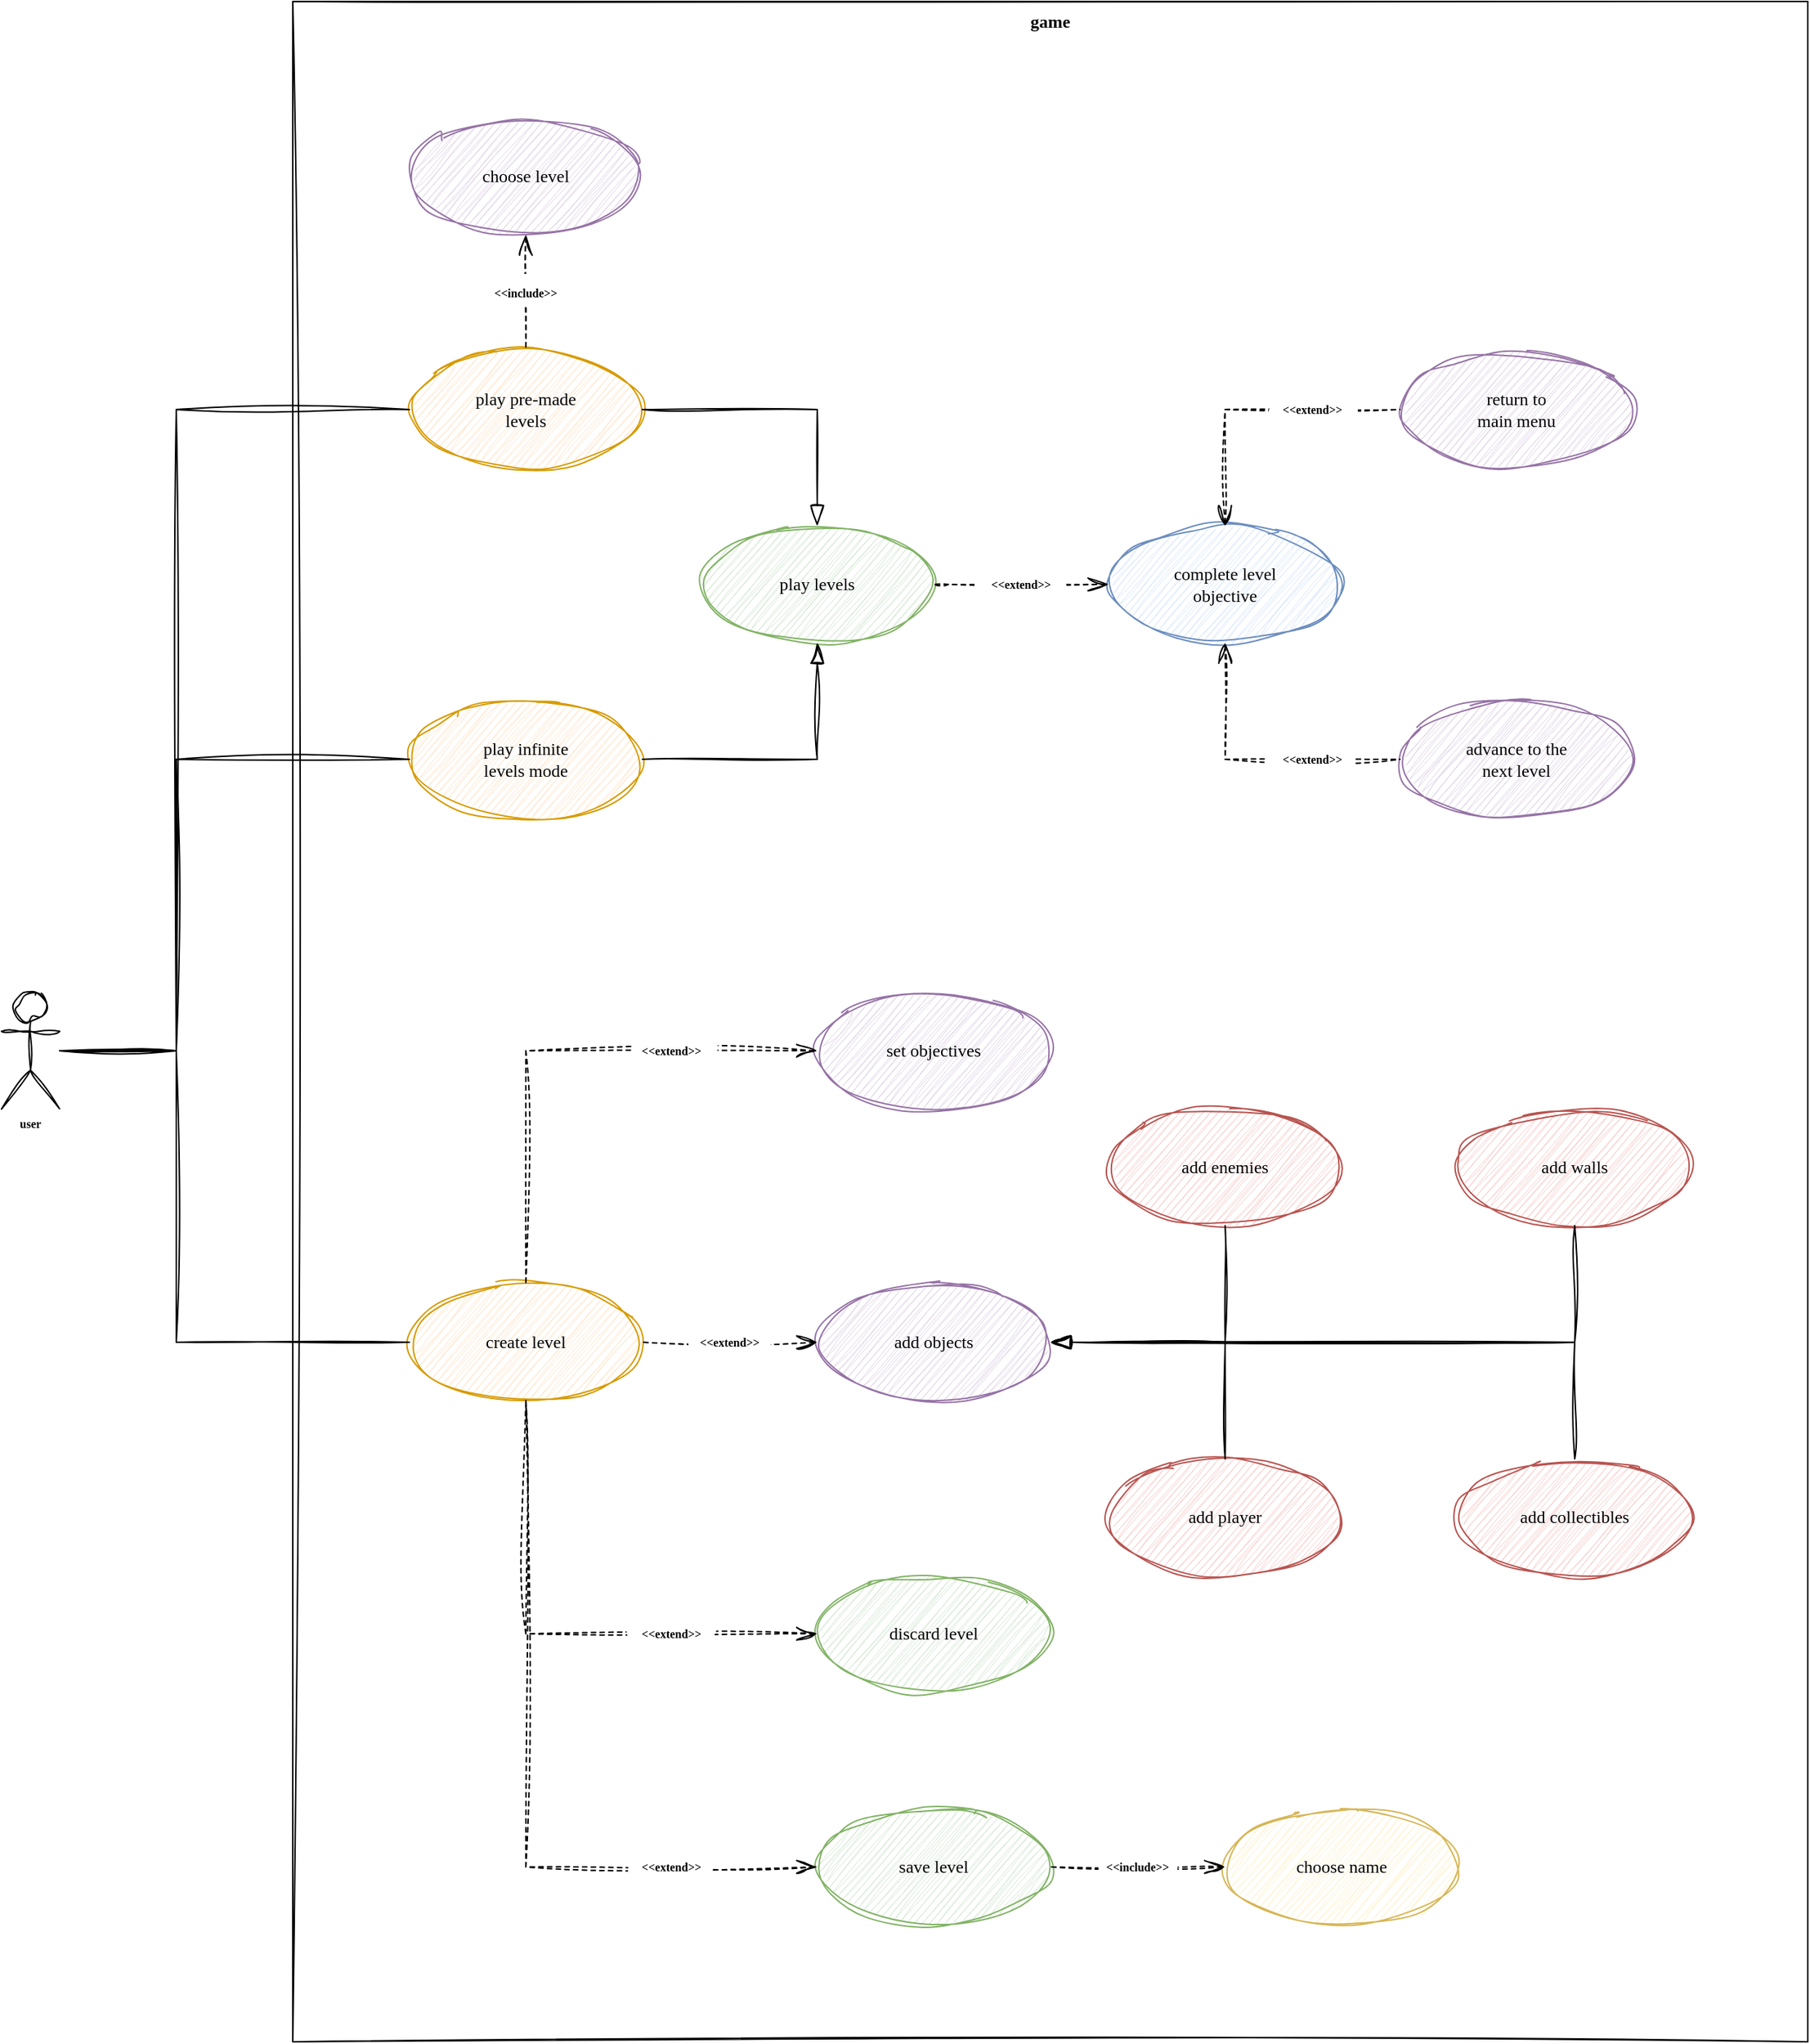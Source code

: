 <mxfile version="24.7.17">
  <diagram name="Page-1" id="R-d1fh87zOc-NFKboOmQ">
    <mxGraphModel dx="2163" dy="1599" grid="1" gridSize="10" guides="0" tooltips="1" connect="1" arrows="1" fold="1" page="0" pageScale="1" pageWidth="850" pageHeight="1100" math="0" shadow="0">
      <root>
        <mxCell id="0" />
        <mxCell id="1" parent="0" />
        <mxCell id="SVPrrkfXlxwS3d5fpkM8-1" value="&lt;b&gt;game&lt;/b&gt;" style="html=1;dropTarget=0;whiteSpace=wrap;fillColor=none;fontFamily=Source Sans Pro;verticalAlign=top;fillStyle=hatch;sketch=1;curveFitting=1;jiggle=2;" parent="1" vertex="1">
          <mxGeometry x="1160" y="80" width="1040" height="1400" as="geometry" />
        </mxCell>
        <mxCell id="SVPrrkfXlxwS3d5fpkM8-55" value="" style="shape=umlActor;verticalLabelPosition=bottom;verticalAlign=top;html=1;outlineConnect=0;fontFamily=Source Sans Pro;sketch=1;curveFitting=1;jiggle=2;" parent="1" vertex="1">
          <mxGeometry x="960" y="760" width="40" height="80" as="geometry" />
        </mxCell>
        <mxCell id="SVPrrkfXlxwS3d5fpkM8-56" value="play levels" style="ellipse;whiteSpace=wrap;fillColor=#d5e8d4;fontFamily=Source Code Pro;html=1;strokeColor=#82b366;sketch=1;curveFitting=1;jiggle=2;" parent="1" vertex="1">
          <mxGeometry x="1440" y="440" width="160" height="80" as="geometry" />
        </mxCell>
        <mxCell id="SVPrrkfXlxwS3d5fpkM8-57" value="&lt;div&gt;play pre-made&lt;/div&gt;&lt;div&gt;levels&lt;/div&gt;" style="ellipse;whiteSpace=wrap;fillColor=#ffe6cc;fontFamily=Source Code Pro;html=1;strokeColor=#d79b00;sketch=1;curveFitting=1;jiggle=2;" parent="1" vertex="1">
          <mxGeometry x="1240" y="320" width="160" height="80" as="geometry" />
        </mxCell>
        <mxCell id="SVPrrkfXlxwS3d5fpkM8-58" value="choose level" style="ellipse;whiteSpace=wrap;fillColor=#e1d5e7;fontFamily=Source Code Pro;html=1;strokeColor=#9673a6;sketch=1;curveFitting=1;jiggle=2;" parent="1" vertex="1">
          <mxGeometry x="1240" y="160" width="160" height="80" as="geometry" />
        </mxCell>
        <mxCell id="SVPrrkfXlxwS3d5fpkM8-59" value="&lt;div&gt;play infinite&lt;/div&gt;&lt;div&gt;levels mode&lt;/div&gt;" style="ellipse;whiteSpace=wrap;fillColor=#ffe6cc;fontFamily=Source Code Pro;html=1;strokeColor=#d79b00;sketch=1;curveFitting=1;jiggle=2;" parent="1" vertex="1">
          <mxGeometry x="1240" y="560" width="160" height="80" as="geometry" />
        </mxCell>
        <mxCell id="SVPrrkfXlxwS3d5fpkM8-60" value="&lt;div&gt;complete level&lt;/div&gt;&lt;div&gt;objective&lt;br&gt;&lt;/div&gt;" style="ellipse;whiteSpace=wrap;fillColor=#dae8fc;fontFamily=Source Code Pro;html=1;strokeColor=#6c8ebf;sketch=1;curveFitting=1;jiggle=2;" parent="1" vertex="1">
          <mxGeometry x="1720" y="440" width="160" height="80" as="geometry" />
        </mxCell>
        <mxCell id="SVPrrkfXlxwS3d5fpkM8-66" value="" style="endArrow=none;html=1;endSize=12;startArrow=openThin;startSize=12;startFill=0;edgeStyle=orthogonalEdgeStyle;align=center;verticalAlign=middle;rounded=0;endFill=0;fontFamily=Source Code Pro;fontSize=8;labelBackgroundColor=none;fontStyle=1;dashed=1;flowAnimation=0;sketch=1;curveFitting=1;jiggle=2;" parent="1" source="SVPrrkfXlxwS3d5fpkM8-58" target="SVPrrkfXlxwS3d5fpkM8-57" edge="1">
          <mxGeometry x="0.95" relative="1" as="geometry">
            <mxPoint x="1370" y="450" as="sourcePoint" />
            <mxPoint x="1490" y="370" as="targetPoint" />
            <mxPoint as="offset" />
            <Array as="points" />
          </mxGeometry>
        </mxCell>
        <mxCell id="SVPrrkfXlxwS3d5fpkM8-67" value="&amp;lt;&amp;lt;include&amp;gt;&amp;gt;" style="text;html=1;align=center;verticalAlign=middle;whiteSpace=wrap;rounded=0;fontSize=8;fontStyle=1;fontFamily=Source Code Pro;fillColor=default;sketch=1;curveFitting=1;jiggle=2;" parent="1" vertex="1">
          <mxGeometry x="1290" y="270" width="60" height="20" as="geometry" />
        </mxCell>
        <mxCell id="SVPrrkfXlxwS3d5fpkM8-68" value="" style="endArrow=blockThin;html=1;endSize=12;startArrow=none;startSize=12;startFill=0;edgeStyle=orthogonalEdgeStyle;align=center;verticalAlign=middle;rounded=0;endFill=0;fontFamily=Source Code Pro;fontSize=8;labelBackgroundColor=none;fontStyle=1;sketch=1;curveFitting=1;jiggle=2;" parent="1" source="SVPrrkfXlxwS3d5fpkM8-57" target="SVPrrkfXlxwS3d5fpkM8-56" edge="1">
          <mxGeometry x="0.95" relative="1" as="geometry">
            <mxPoint x="1370" y="410" as="sourcePoint" />
            <mxPoint x="1370" y="280" as="targetPoint" />
            <mxPoint as="offset" />
            <Array as="points" />
          </mxGeometry>
        </mxCell>
        <mxCell id="SVPrrkfXlxwS3d5fpkM8-69" value="" style="endArrow=blockThin;html=1;endSize=12;startArrow=none;startSize=12;startFill=0;edgeStyle=orthogonalEdgeStyle;align=center;verticalAlign=middle;rounded=0;endFill=0;fontFamily=Source Code Pro;fontSize=8;labelBackgroundColor=none;fontStyle=1;sketch=1;curveFitting=1;jiggle=2;" parent="1" source="SVPrrkfXlxwS3d5fpkM8-59" target="SVPrrkfXlxwS3d5fpkM8-56" edge="1">
          <mxGeometry x="0.95" relative="1" as="geometry">
            <mxPoint x="1490" y="370" as="sourcePoint" />
            <mxPoint x="1370" y="450" as="targetPoint" />
            <mxPoint as="offset" />
            <Array as="points" />
          </mxGeometry>
        </mxCell>
        <mxCell id="SVPrrkfXlxwS3d5fpkM8-71" value="&lt;div&gt;return to&lt;/div&gt;&lt;div&gt;main menu&lt;/div&gt;" style="ellipse;whiteSpace=wrap;fillColor=#e1d5e7;fontFamily=Source Code Pro;html=1;strokeColor=#9673a6;sketch=1;curveFitting=1;jiggle=2;" parent="1" vertex="1">
          <mxGeometry x="1920" y="320" width="160" height="80" as="geometry" />
        </mxCell>
        <mxCell id="SVPrrkfXlxwS3d5fpkM8-72" value="&lt;div&gt;advance to the&lt;/div&gt;&lt;div&gt;next level&lt;/div&gt;" style="ellipse;whiteSpace=wrap;fillColor=#e1d5e7;fontFamily=Source Code Pro;html=1;strokeColor=#9673a6;sketch=1;curveFitting=1;jiggle=2;" parent="1" vertex="1">
          <mxGeometry x="1920" y="560" width="160" height="80" as="geometry" />
        </mxCell>
        <mxCell id="SVPrrkfXlxwS3d5fpkM8-73" value="" style="endArrow=none;html=1;endSize=12;startArrow=openThin;startSize=12;startFill=0;edgeStyle=orthogonalEdgeStyle;align=center;verticalAlign=middle;rounded=0;endFill=0;fontFamily=Source Code Pro;fontSize=8;labelBackgroundColor=none;fontStyle=1;dashed=1;flowAnimation=0;sketch=1;curveFitting=1;jiggle=2;" parent="1" source="SVPrrkfXlxwS3d5fpkM8-60" target="SVPrrkfXlxwS3d5fpkM8-71" edge="1">
          <mxGeometry x="0.95" relative="1" as="geometry">
            <mxPoint x="1860" y="290" as="sourcePoint" />
            <mxPoint x="1860" y="370" as="targetPoint" />
            <mxPoint as="offset" />
            <Array as="points">
              <mxPoint x="1800" y="360" />
            </Array>
          </mxGeometry>
        </mxCell>
        <mxCell id="SVPrrkfXlxwS3d5fpkM8-74" value="" style="endArrow=none;html=1;endSize=12;startArrow=openThin;startSize=12;startFill=0;edgeStyle=orthogonalEdgeStyle;align=center;verticalAlign=middle;rounded=0;endFill=0;fontFamily=Source Code Pro;fontSize=8;labelBackgroundColor=none;fontStyle=1;dashed=1;flowAnimation=0;sketch=1;curveFitting=1;jiggle=2;" parent="1" source="SVPrrkfXlxwS3d5fpkM8-60" target="SVPrrkfXlxwS3d5fpkM8-72" edge="1">
          <mxGeometry x="0.95" relative="1" as="geometry">
            <mxPoint x="1810" y="450" as="sourcePoint" />
            <mxPoint x="1870" y="600" as="targetPoint" />
            <mxPoint as="offset" />
            <Array as="points">
              <mxPoint x="1800" y="600" />
            </Array>
          </mxGeometry>
        </mxCell>
        <mxCell id="SVPrrkfXlxwS3d5fpkM8-75" value="&amp;lt;&amp;lt;extend&amp;gt;&amp;gt;" style="text;html=1;align=center;verticalAlign=middle;whiteSpace=wrap;rounded=0;fontSize=8;fontStyle=1;fontFamily=Source Code Pro;fillColor=default;sketch=1;curveFitting=1;jiggle=2;" parent="1" vertex="1">
          <mxGeometry x="1830" y="350" width="60" height="20" as="geometry" />
        </mxCell>
        <mxCell id="SVPrrkfXlxwS3d5fpkM8-76" value="&amp;lt;&amp;lt;extend&amp;gt;&amp;gt;" style="text;html=1;align=center;verticalAlign=middle;whiteSpace=wrap;rounded=0;fontSize=8;fontStyle=1;fontFamily=Source Code Pro;fillColor=default;sketch=1;curveFitting=1;jiggle=2;" parent="1" vertex="1">
          <mxGeometry x="1830" y="590" width="60" height="20" as="geometry" />
        </mxCell>
        <mxCell id="SVPrrkfXlxwS3d5fpkM8-77" value="create level" style="ellipse;whiteSpace=wrap;fillColor=#ffe6cc;fontFamily=Source Code Pro;html=1;strokeColor=#d79b00;sketch=1;curveFitting=1;jiggle=2;" parent="1" vertex="1">
          <mxGeometry x="1240" y="960" width="160" height="80" as="geometry" />
        </mxCell>
        <mxCell id="SVPrrkfXlxwS3d5fpkM8-79" value="add objects" style="ellipse;whiteSpace=wrap;fillColor=#e1d5e7;fontFamily=Source Code Pro;html=1;strokeColor=#9673a6;sketch=1;curveFitting=1;jiggle=2;" parent="1" vertex="1">
          <mxGeometry x="1520" y="960" width="160" height="80" as="geometry" />
        </mxCell>
        <mxCell id="SVPrrkfXlxwS3d5fpkM8-80" value="set objectives" style="ellipse;whiteSpace=wrap;fillColor=#e1d5e7;fontFamily=Source Code Pro;html=1;strokeColor=#9673a6;sketch=1;curveFitting=1;jiggle=2;" parent="1" vertex="1">
          <mxGeometry x="1520" y="760" width="160" height="80" as="geometry" />
        </mxCell>
        <mxCell id="SVPrrkfXlxwS3d5fpkM8-81" value="add enemies" style="ellipse;whiteSpace=wrap;fillColor=#f8cecc;fontFamily=Source Code Pro;html=1;strokeColor=#b85450;sketch=1;curveFitting=1;jiggle=2;" parent="1" vertex="1">
          <mxGeometry x="1720" y="840" width="160" height="80" as="geometry" />
        </mxCell>
        <mxCell id="SVPrrkfXlxwS3d5fpkM8-82" value="add walls" style="ellipse;whiteSpace=wrap;fillColor=#f8cecc;fontFamily=Source Code Pro;html=1;strokeColor=#b85450;sketch=1;curveFitting=1;jiggle=2;" parent="1" vertex="1">
          <mxGeometry x="1960" y="840" width="160" height="80" as="geometry" />
        </mxCell>
        <mxCell id="SVPrrkfXlxwS3d5fpkM8-83" value="add player" style="ellipse;whiteSpace=wrap;fillColor=#f8cecc;fontFamily=Source Code Pro;html=1;strokeColor=#b85450;sketch=1;curveFitting=1;jiggle=2;" parent="1" vertex="1">
          <mxGeometry x="1720" y="1080" width="160" height="80" as="geometry" />
        </mxCell>
        <mxCell id="SVPrrkfXlxwS3d5fpkM8-84" value="&lt;div&gt;add collectibles&lt;/div&gt;" style="ellipse;whiteSpace=wrap;fillColor=#f8cecc;fontFamily=Source Code Pro;html=1;strokeColor=#b85450;sketch=1;curveFitting=1;jiggle=2;" parent="1" vertex="1">
          <mxGeometry x="1960" y="1080" width="160" height="80" as="geometry" />
        </mxCell>
        <mxCell id="SVPrrkfXlxwS3d5fpkM8-85" value="" style="endArrow=blockThin;html=1;endSize=12;startArrow=none;startSize=12;startFill=0;edgeStyle=orthogonalEdgeStyle;align=center;verticalAlign=middle;rounded=0;endFill=0;fontFamily=Source Code Pro;fontSize=8;labelBackgroundColor=none;fontStyle=1;sketch=1;curveFitting=1;jiggle=2;" parent="1" source="SVPrrkfXlxwS3d5fpkM8-81" target="SVPrrkfXlxwS3d5fpkM8-79" edge="1">
          <mxGeometry x="0.95" relative="1" as="geometry">
            <mxPoint x="1940" y="950" as="sourcePoint" />
            <mxPoint x="1820" y="1030" as="targetPoint" />
            <mxPoint as="offset" />
            <Array as="points">
              <mxPoint x="1800" y="1000" />
            </Array>
          </mxGeometry>
        </mxCell>
        <mxCell id="SVPrrkfXlxwS3d5fpkM8-86" value="" style="endArrow=blockThin;html=1;endSize=12;startArrow=none;startSize=12;startFill=0;edgeStyle=orthogonalEdgeStyle;align=center;verticalAlign=middle;rounded=0;endFill=0;fontFamily=Source Code Pro;fontSize=8;labelBackgroundColor=none;fontStyle=1;sketch=1;curveFitting=1;jiggle=2;" parent="1" source="SVPrrkfXlxwS3d5fpkM8-83" target="SVPrrkfXlxwS3d5fpkM8-79" edge="1">
          <mxGeometry x="0.95" relative="1" as="geometry">
            <mxPoint x="1770" y="930" as="sourcePoint" />
            <mxPoint x="1690" y="1010" as="targetPoint" />
            <mxPoint as="offset" />
            <Array as="points">
              <mxPoint x="1800" y="1000" />
            </Array>
          </mxGeometry>
        </mxCell>
        <mxCell id="SVPrrkfXlxwS3d5fpkM8-87" value="" style="endArrow=blockThin;html=1;endSize=12;startArrow=none;startSize=12;startFill=0;edgeStyle=orthogonalEdgeStyle;align=center;verticalAlign=middle;rounded=0;endFill=0;fontFamily=Source Code Pro;fontSize=8;labelBackgroundColor=none;fontStyle=1;sketch=1;curveFitting=1;jiggle=2;" parent="1" source="SVPrrkfXlxwS3d5fpkM8-82" target="SVPrrkfXlxwS3d5fpkM8-79" edge="1">
          <mxGeometry x="0.95" relative="1" as="geometry">
            <mxPoint x="1780" y="940" as="sourcePoint" />
            <mxPoint x="1700" y="1020" as="targetPoint" />
            <mxPoint as="offset" />
            <Array as="points">
              <mxPoint x="2040" y="1000" />
            </Array>
          </mxGeometry>
        </mxCell>
        <mxCell id="SVPrrkfXlxwS3d5fpkM8-88" value="" style="endArrow=blockThin;html=1;endSize=12;startArrow=none;startSize=12;startFill=0;edgeStyle=orthogonalEdgeStyle;align=center;verticalAlign=middle;rounded=0;endFill=0;fontFamily=Source Code Pro;fontSize=8;labelBackgroundColor=none;fontStyle=1;sketch=1;curveFitting=1;jiggle=2;" parent="1" source="SVPrrkfXlxwS3d5fpkM8-84" target="SVPrrkfXlxwS3d5fpkM8-79" edge="1">
          <mxGeometry x="0.95" relative="1" as="geometry">
            <mxPoint x="2050" y="930" as="sourcePoint" />
            <mxPoint x="1690" y="1010" as="targetPoint" />
            <mxPoint as="offset" />
            <Array as="points">
              <mxPoint x="2040" y="1000" />
            </Array>
          </mxGeometry>
        </mxCell>
        <mxCell id="SVPrrkfXlxwS3d5fpkM8-89" value="save level" style="ellipse;whiteSpace=wrap;fillColor=#d5e8d4;fontFamily=Source Code Pro;html=1;strokeColor=#82b366;sketch=1;curveFitting=1;jiggle=2;" parent="1" vertex="1">
          <mxGeometry x="1520" y="1320" width="160" height="80" as="geometry" />
        </mxCell>
        <mxCell id="SVPrrkfXlxwS3d5fpkM8-90" value="discard level" style="ellipse;whiteSpace=wrap;fillColor=#d5e8d4;fontFamily=Source Code Pro;html=1;strokeColor=#82b366;sketch=1;curveFitting=1;jiggle=2;" parent="1" vertex="1">
          <mxGeometry x="1520" y="1160" width="160" height="80" as="geometry" />
        </mxCell>
        <mxCell id="SVPrrkfXlxwS3d5fpkM8-91" value="choose name" style="ellipse;whiteSpace=wrap;fillColor=#fff2cc;fontFamily=Source Code Pro;html=1;strokeColor=#d6b656;sketch=1;curveFitting=1;jiggle=2;" parent="1" vertex="1">
          <mxGeometry x="1800" y="1320" width="160" height="80" as="geometry" />
        </mxCell>
        <mxCell id="SVPrrkfXlxwS3d5fpkM8-92" value="" style="endArrow=none;html=1;endSize=12;startArrow=openThin;startSize=12;startFill=0;edgeStyle=orthogonalEdgeStyle;align=center;verticalAlign=middle;rounded=0;endFill=0;fontFamily=Source Code Pro;fontSize=8;labelBackgroundColor=none;fontStyle=1;dashed=1;flowAnimation=0;sketch=1;curveFitting=1;jiggle=2;" parent="1" source="SVPrrkfXlxwS3d5fpkM8-91" target="SVPrrkfXlxwS3d5fpkM8-89" edge="1">
          <mxGeometry x="0.95" relative="1" as="geometry">
            <mxPoint x="1690" y="1210" as="sourcePoint" />
            <mxPoint x="1810" y="1290" as="targetPoint" />
            <mxPoint as="offset" />
            <Array as="points">
              <mxPoint x="1640" y="1360" />
              <mxPoint x="1640" y="1360" />
            </Array>
          </mxGeometry>
        </mxCell>
        <mxCell id="SVPrrkfXlxwS3d5fpkM8-93" value="&amp;lt;&amp;lt;include&amp;gt;&amp;gt;" style="text;html=1;align=center;verticalAlign=middle;whiteSpace=wrap;rounded=0;fontSize=8;fontStyle=1;fontFamily=Source Code Pro;fillColor=default;sketch=1;curveFitting=1;jiggle=2;" parent="1" vertex="1">
          <mxGeometry x="1710" y="1350" width="60" height="20" as="geometry" />
        </mxCell>
        <mxCell id="SVPrrkfXlxwS3d5fpkM8-98" value="" style="endArrow=none;html=1;endSize=12;startArrow=openThin;startSize=12;startFill=0;edgeStyle=orthogonalEdgeStyle;align=center;verticalAlign=middle;rounded=0;endFill=0;fontFamily=Source Code Pro;fontSize=8;labelBackgroundColor=none;fontStyle=1;dashed=1;flowAnimation=0;sketch=1;curveFitting=1;jiggle=2;" parent="1" source="SVPrrkfXlxwS3d5fpkM8-60" target="SVPrrkfXlxwS3d5fpkM8-56" edge="1">
          <mxGeometry x="0.95" relative="1" as="geometry">
            <mxPoint x="1640.03" y="530" as="sourcePoint" />
            <mxPoint x="1760.03" y="610" as="targetPoint" />
            <mxPoint as="offset" />
            <Array as="points">
              <mxPoint x="1610" y="480" />
              <mxPoint x="1610" y="480" />
            </Array>
          </mxGeometry>
        </mxCell>
        <mxCell id="SVPrrkfXlxwS3d5fpkM8-99" value="&amp;lt;&amp;lt;extend&amp;gt;&amp;gt;" style="text;html=1;align=center;verticalAlign=middle;whiteSpace=wrap;rounded=0;fontSize=8;fontStyle=1;fontFamily=Source Code Pro;fillColor=default;sketch=1;curveFitting=1;jiggle=2;" parent="1" vertex="1">
          <mxGeometry x="1630" y="470" width="60" height="20" as="geometry" />
        </mxCell>
        <mxCell id="SVPrrkfXlxwS3d5fpkM8-101" value="" style="endArrow=none;html=1;endSize=12;startArrow=openThin;startSize=12;startFill=0;edgeStyle=orthogonalEdgeStyle;align=center;verticalAlign=middle;rounded=0;endFill=0;fontFamily=Source Code Pro;fontSize=8;labelBackgroundColor=none;fontStyle=1;dashed=1;flowAnimation=0;sketch=1;curveFitting=1;jiggle=2;" parent="1" source="SVPrrkfXlxwS3d5fpkM8-79" target="SVPrrkfXlxwS3d5fpkM8-77" edge="1">
          <mxGeometry x="0.95" relative="1" as="geometry">
            <mxPoint x="1350" y="820" as="sourcePoint" />
            <mxPoint x="1470" y="900" as="targetPoint" />
            <mxPoint as="offset" />
            <Array as="points">
              <mxPoint x="1310" y="990" />
              <mxPoint x="1310" y="990" />
            </Array>
          </mxGeometry>
        </mxCell>
        <mxCell id="SVPrrkfXlxwS3d5fpkM8-104" value="" style="endArrow=none;html=1;endSize=12;startArrow=openThin;startSize=12;startFill=0;edgeStyle=orthogonalEdgeStyle;align=center;verticalAlign=middle;rounded=0;endFill=0;fontFamily=Source Code Pro;fontSize=8;labelBackgroundColor=none;fontStyle=1;dashed=1;flowAnimation=0;sketch=1;curveFitting=1;jiggle=2;" parent="1" source="SVPrrkfXlxwS3d5fpkM8-80" target="SVPrrkfXlxwS3d5fpkM8-77" edge="1">
          <mxGeometry x="0.95" relative="1" as="geometry">
            <mxPoint x="1390" y="1060" as="sourcePoint" />
            <mxPoint x="1510" y="1140" as="targetPoint" />
            <mxPoint as="offset" />
            <Array as="points">
              <mxPoint x="1320" y="800" />
            </Array>
          </mxGeometry>
        </mxCell>
        <mxCell id="SVPrrkfXlxwS3d5fpkM8-105" value="" style="endArrow=none;html=1;endSize=12;startArrow=openThin;startSize=12;startFill=0;edgeStyle=orthogonalEdgeStyle;align=center;verticalAlign=middle;rounded=0;endFill=0;fontFamily=Source Code Pro;fontSize=8;labelBackgroundColor=none;fontStyle=1;dashed=1;flowAnimation=0;sketch=1;curveFitting=1;jiggle=2;" parent="1" source="SVPrrkfXlxwS3d5fpkM8-89" target="SVPrrkfXlxwS3d5fpkM8-77" edge="1">
          <mxGeometry x="0.95" relative="1" as="geometry">
            <mxPoint x="1510" y="1400" as="sourcePoint" />
            <mxPoint x="1430" y="1220" as="targetPoint" />
            <mxPoint as="offset" />
            <Array as="points">
              <mxPoint x="1320" y="1360" />
            </Array>
          </mxGeometry>
        </mxCell>
        <mxCell id="SVPrrkfXlxwS3d5fpkM8-106" value="" style="endArrow=none;html=1;endSize=12;startArrow=openThin;startSize=12;startFill=0;edgeStyle=orthogonalEdgeStyle;align=center;verticalAlign=middle;rounded=0;endFill=0;fontFamily=Source Code Pro;fontSize=8;labelBackgroundColor=none;fontStyle=1;dashed=1;flowAnimation=0;sketch=1;curveFitting=1;jiggle=2;" parent="1" source="SVPrrkfXlxwS3d5fpkM8-90" target="SVPrrkfXlxwS3d5fpkM8-77" edge="1">
          <mxGeometry x="0.95" relative="1" as="geometry">
            <mxPoint x="1160" y="1020" as="sourcePoint" />
            <mxPoint x="1280" y="1100" as="targetPoint" />
            <mxPoint as="offset" />
            <Array as="points">
              <mxPoint x="1320" y="1200" />
            </Array>
          </mxGeometry>
        </mxCell>
        <mxCell id="SVPrrkfXlxwS3d5fpkM8-107" value="&amp;lt;&amp;lt;extend&amp;gt;&amp;gt;" style="text;html=1;align=center;verticalAlign=middle;whiteSpace=wrap;rounded=0;fontSize=8;fontStyle=1;fontFamily=Source Code Pro;fillColor=default;sketch=1;curveFitting=1;jiggle=2;" parent="1" vertex="1">
          <mxGeometry x="1430" y="990" width="60" height="20" as="geometry" />
        </mxCell>
        <mxCell id="SVPrrkfXlxwS3d5fpkM8-108" value="&amp;lt;&amp;lt;extend&amp;gt;&amp;gt;" style="text;html=1;align=center;verticalAlign=middle;whiteSpace=wrap;rounded=0;fontSize=8;fontStyle=1;fontFamily=Source Code Pro;fillColor=default;sketch=1;curveFitting=1;jiggle=2;" parent="1" vertex="1">
          <mxGeometry x="1390" y="790" width="60" height="20" as="geometry" />
        </mxCell>
        <mxCell id="SVPrrkfXlxwS3d5fpkM8-109" value="&amp;lt;&amp;lt;extend&amp;gt;&amp;gt;" style="text;html=1;align=center;verticalAlign=middle;whiteSpace=wrap;rounded=0;fontSize=8;fontStyle=1;fontFamily=Source Code Pro;fillColor=default;sketch=1;curveFitting=1;jiggle=2;" parent="1" vertex="1">
          <mxGeometry x="1390" y="1190" width="60" height="20" as="geometry" />
        </mxCell>
        <mxCell id="SVPrrkfXlxwS3d5fpkM8-110" value="&amp;lt;&amp;lt;extend&amp;gt;&amp;gt;" style="text;html=1;align=center;verticalAlign=middle;whiteSpace=wrap;rounded=0;fontSize=8;fontStyle=1;fontFamily=Source Code Pro;fillColor=default;sketch=1;curveFitting=1;jiggle=2;" parent="1" vertex="1">
          <mxGeometry x="1390" y="1350" width="60" height="20" as="geometry" />
        </mxCell>
        <mxCell id="SVPrrkfXlxwS3d5fpkM8-112" value="" style="endArrow=none;html=1;endSize=12;startArrow=none;startSize=12;startFill=0;edgeStyle=orthogonalEdgeStyle;align=center;verticalAlign=middle;rounded=0;endFill=0;fontFamily=Source Code Pro;fontSize=8;labelBackgroundColor=none;fontStyle=1;sketch=1;curveFitting=1;jiggle=2;" parent="1" source="SVPrrkfXlxwS3d5fpkM8-77" target="SVPrrkfXlxwS3d5fpkM8-55" edge="1">
          <mxGeometry x="0.95" relative="1" as="geometry">
            <mxPoint x="1140" y="900" as="sourcePoint" />
            <mxPoint x="1020" y="900" as="targetPoint" />
            <mxPoint as="offset" />
            <Array as="points">
              <mxPoint x="1080" y="1000" />
              <mxPoint x="1080" y="800" />
            </Array>
          </mxGeometry>
        </mxCell>
        <mxCell id="SVPrrkfXlxwS3d5fpkM8-113" value="" style="endArrow=none;html=1;endSize=12;startArrow=none;startSize=12;startFill=0;edgeStyle=orthogonalEdgeStyle;align=center;verticalAlign=middle;rounded=0;endFill=0;fontFamily=Source Code Pro;fontSize=8;labelBackgroundColor=none;fontStyle=1;sketch=1;curveFitting=1;jiggle=2;" parent="1" source="SVPrrkfXlxwS3d5fpkM8-59" target="SVPrrkfXlxwS3d5fpkM8-55" edge="1">
          <mxGeometry x="0.95" relative="1" as="geometry">
            <mxPoint x="1120" y="1110" as="sourcePoint" />
            <mxPoint x="1000" y="1110" as="targetPoint" />
            <mxPoint as="offset" />
            <Array as="points">
              <mxPoint x="1080" y="600" />
              <mxPoint x="1080" y="800" />
            </Array>
          </mxGeometry>
        </mxCell>
        <mxCell id="SVPrrkfXlxwS3d5fpkM8-114" value="" style="endArrow=none;html=1;endSize=12;startArrow=none;startSize=12;startFill=0;edgeStyle=orthogonalEdgeStyle;align=center;verticalAlign=middle;rounded=0;endFill=0;fontFamily=Source Code Pro;fontSize=8;labelBackgroundColor=none;fontStyle=1;sketch=1;curveFitting=1;jiggle=2;" parent="1" source="SVPrrkfXlxwS3d5fpkM8-57" target="SVPrrkfXlxwS3d5fpkM8-55" edge="1">
          <mxGeometry x="0.95" relative="1" as="geometry">
            <mxPoint x="1140" y="510" as="sourcePoint" />
            <mxPoint x="1020" y="510" as="targetPoint" />
            <mxPoint as="offset" />
            <Array as="points">
              <mxPoint x="1080" y="360" />
              <mxPoint x="1080" y="800" />
            </Array>
          </mxGeometry>
        </mxCell>
        <mxCell id="SVPrrkfXlxwS3d5fpkM8-115" value="user" style="text;html=1;align=center;verticalAlign=middle;whiteSpace=wrap;rounded=0;fontSize=8;fontStyle=1;fontFamily=Source Code Pro;fillColor=default;sketch=1;curveFitting=1;jiggle=2;" parent="1" vertex="1">
          <mxGeometry x="960" y="840" width="40" height="20" as="geometry" />
        </mxCell>
      </root>
    </mxGraphModel>
  </diagram>
</mxfile>
